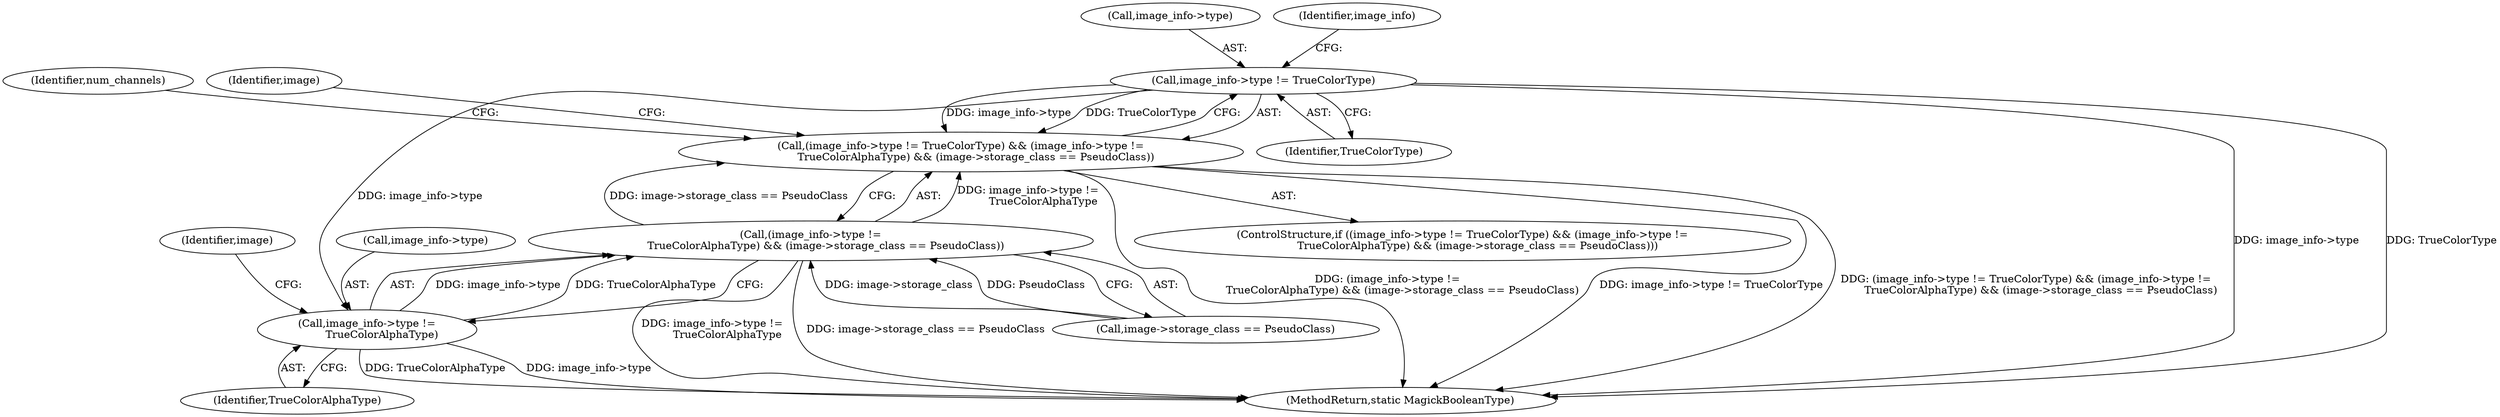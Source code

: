 digraph "0_ImageMagick_4f2c04ea6673863b87ac7f186cbb0d911f74085c_0@pointer" {
"1000303" [label="(Call,image_info->type != TrueColorType)"];
"1000302" [label="(Call,(image_info->type != TrueColorType) && (image_info->type !=\n         TrueColorAlphaType) && (image->storage_class == PseudoClass))"];
"1000309" [label="(Call,image_info->type !=\n         TrueColorAlphaType)"];
"1000308" [label="(Call,(image_info->type !=\n         TrueColorAlphaType) && (image->storage_class == PseudoClass))"];
"1000320" [label="(Identifier,num_channels)"];
"1000303" [label="(Call,image_info->type != TrueColorType)"];
"1000301" [label="(ControlStructure,if ((image_info->type != TrueColorType) && (image_info->type !=\n         TrueColorAlphaType) && (image->storage_class == PseudoClass)))"];
"1000307" [label="(Identifier,TrueColorType)"];
"1000313" [label="(Identifier,TrueColorAlphaType)"];
"1000316" [label="(Identifier,image)"];
"1000304" [label="(Call,image_info->type)"];
"1000310" [label="(Call,image_info->type)"];
"1000309" [label="(Call,image_info->type !=\n         TrueColorAlphaType)"];
"1000311" [label="(Identifier,image_info)"];
"1001575" [label="(MethodReturn,static MagickBooleanType)"];
"1000314" [label="(Call,image->storage_class == PseudoClass)"];
"1000334" [label="(Identifier,image)"];
"1000302" [label="(Call,(image_info->type != TrueColorType) && (image_info->type !=\n         TrueColorAlphaType) && (image->storage_class == PseudoClass))"];
"1000308" [label="(Call,(image_info->type !=\n         TrueColorAlphaType) && (image->storage_class == PseudoClass))"];
"1000303" -> "1000302"  [label="AST: "];
"1000303" -> "1000307"  [label="CFG: "];
"1000304" -> "1000303"  [label="AST: "];
"1000307" -> "1000303"  [label="AST: "];
"1000311" -> "1000303"  [label="CFG: "];
"1000302" -> "1000303"  [label="CFG: "];
"1000303" -> "1001575"  [label="DDG: image_info->type"];
"1000303" -> "1001575"  [label="DDG: TrueColorType"];
"1000303" -> "1000302"  [label="DDG: image_info->type"];
"1000303" -> "1000302"  [label="DDG: TrueColorType"];
"1000303" -> "1000309"  [label="DDG: image_info->type"];
"1000302" -> "1000301"  [label="AST: "];
"1000302" -> "1000308"  [label="CFG: "];
"1000308" -> "1000302"  [label="AST: "];
"1000320" -> "1000302"  [label="CFG: "];
"1000334" -> "1000302"  [label="CFG: "];
"1000302" -> "1001575"  [label="DDG: image_info->type != TrueColorType"];
"1000302" -> "1001575"  [label="DDG: (image_info->type != TrueColorType) && (image_info->type !=\n         TrueColorAlphaType) && (image->storage_class == PseudoClass)"];
"1000302" -> "1001575"  [label="DDG: (image_info->type !=\n         TrueColorAlphaType) && (image->storage_class == PseudoClass)"];
"1000308" -> "1000302"  [label="DDG: image_info->type !=\n         TrueColorAlphaType"];
"1000308" -> "1000302"  [label="DDG: image->storage_class == PseudoClass"];
"1000309" -> "1000308"  [label="AST: "];
"1000309" -> "1000313"  [label="CFG: "];
"1000310" -> "1000309"  [label="AST: "];
"1000313" -> "1000309"  [label="AST: "];
"1000316" -> "1000309"  [label="CFG: "];
"1000308" -> "1000309"  [label="CFG: "];
"1000309" -> "1001575"  [label="DDG: image_info->type"];
"1000309" -> "1001575"  [label="DDG: TrueColorAlphaType"];
"1000309" -> "1000308"  [label="DDG: image_info->type"];
"1000309" -> "1000308"  [label="DDG: TrueColorAlphaType"];
"1000308" -> "1000314"  [label="CFG: "];
"1000314" -> "1000308"  [label="AST: "];
"1000308" -> "1001575"  [label="DDG: image_info->type !=\n         TrueColorAlphaType"];
"1000308" -> "1001575"  [label="DDG: image->storage_class == PseudoClass"];
"1000314" -> "1000308"  [label="DDG: image->storage_class"];
"1000314" -> "1000308"  [label="DDG: PseudoClass"];
}
